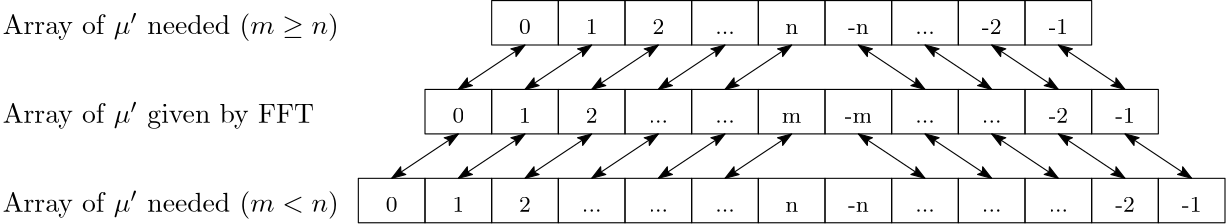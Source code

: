 <?xml version="1.0"?>
<!DOCTYPE ipe SYSTEM "ipe.dtd">
<ipe version="70107" creator="Ipe 7.1.7">
<info created="D:20151014141056" modified="D:20160720145203"/>
<ipestyle name="basic">
<symbol name="arrow/arc(spx)">
<path stroke="sym-stroke" fill="sym-stroke" pen="sym-pen">
0 0 m
-1 0.333 l
-1 -0.333 l
h
</path>
</symbol>
<symbol name="arrow/farc(spx)">
<path stroke="sym-stroke" fill="white" pen="sym-pen">
0 0 m
-1 0.333 l
-1 -0.333 l
h
</path>
</symbol>
<symbol name="arrow/ptarc(spx)">
<path stroke="sym-stroke" fill="sym-stroke" pen="sym-pen">
0 0 m
-1 0.333 l
-0.8 0 l
-1 -0.333 l
h
</path>
</symbol>
<symbol name="arrow/fptarc(spx)">
<path stroke="sym-stroke" fill="white" pen="sym-pen">
0 0 m
-1 0.333 l
-0.8 0 l
-1 -0.333 l
h
</path>
</symbol>
<symbol name="mark/circle(sx)" transformations="translations">
<path fill="sym-stroke">
0.6 0 0 0.6 0 0 e
0.4 0 0 0.4 0 0 e
</path>
</symbol>
<symbol name="mark/disk(sx)" transformations="translations">
<path fill="sym-stroke">
0.6 0 0 0.6 0 0 e
</path>
</symbol>
<symbol name="mark/fdisk(sfx)" transformations="translations">
<group>
<path fill="sym-fill">
0.5 0 0 0.5 0 0 e
</path>
<path fill="sym-stroke" fillrule="eofill">
0.6 0 0 0.6 0 0 e
0.4 0 0 0.4 0 0 e
</path>
</group>
</symbol>
<symbol name="mark/box(sx)" transformations="translations">
<path fill="sym-stroke" fillrule="eofill">
-0.6 -0.6 m
0.6 -0.6 l
0.6 0.6 l
-0.6 0.6 l
h
-0.4 -0.4 m
0.4 -0.4 l
0.4 0.4 l
-0.4 0.4 l
h
</path>
</symbol>
<symbol name="mark/square(sx)" transformations="translations">
<path fill="sym-stroke">
-0.6 -0.6 m
0.6 -0.6 l
0.6 0.6 l
-0.6 0.6 l
h
</path>
</symbol>
<symbol name="mark/fsquare(sfx)" transformations="translations">
<group>
<path fill="sym-fill">
-0.5 -0.5 m
0.5 -0.5 l
0.5 0.5 l
-0.5 0.5 l
h
</path>
<path fill="sym-stroke" fillrule="eofill">
-0.6 -0.6 m
0.6 -0.6 l
0.6 0.6 l
-0.6 0.6 l
h
-0.4 -0.4 m
0.4 -0.4 l
0.4 0.4 l
-0.4 0.4 l
h
</path>
</group>
</symbol>
<symbol name="mark/cross(sx)" transformations="translations">
<group>
<path fill="sym-stroke">
-0.43 -0.57 m
0.57 0.43 l
0.43 0.57 l
-0.57 -0.43 l
h
</path>
<path fill="sym-stroke">
-0.43 0.57 m
0.57 -0.43 l
0.43 -0.57 l
-0.57 0.43 l
h
</path>
</group>
</symbol>
<symbol name="arrow/fnormal(spx)">
<path stroke="sym-stroke" fill="white" pen="sym-pen">
0 0 m
-1 0.333 l
-1 -0.333 l
h
</path>
</symbol>
<symbol name="arrow/pointed(spx)">
<path stroke="sym-stroke" fill="sym-stroke" pen="sym-pen">
0 0 m
-1 0.333 l
-0.8 0 l
-1 -0.333 l
h
</path>
</symbol>
<symbol name="arrow/fpointed(spx)">
<path stroke="sym-stroke" fill="white" pen="sym-pen">
0 0 m
-1 0.333 l
-0.8 0 l
-1 -0.333 l
h
</path>
</symbol>
<symbol name="arrow/linear(spx)">
<path stroke="sym-stroke" pen="sym-pen">
-1 0.333 m
0 0 l
-1 -0.333 l
</path>
</symbol>
<symbol name="arrow/fdouble(spx)">
<path stroke="sym-stroke" fill="white" pen="sym-pen">
0 0 m
-1 0.333 l
-1 -0.333 l
h
-1 0 m
-2 0.333 l
-2 -0.333 l
h
</path>
</symbol>
<symbol name="arrow/double(spx)">
<path stroke="sym-stroke" fill="sym-stroke" pen="sym-pen">
0 0 m
-1 0.333 l
-1 -0.333 l
h
-1 0 m
-2 0.333 l
-2 -0.333 l
h
</path>
</symbol>
<pen name="heavier" value="0.8"/>
<pen name="fat" value="1.2"/>
<pen name="ultrafat" value="2"/>
<symbolsize name="large" value="5"/>
<symbolsize name="small" value="2"/>
<symbolsize name="tiny" value="1.1"/>
<arrowsize name="large" value="10"/>
<arrowsize name="small" value="5"/>
<arrowsize name="tiny" value="3"/>
<color name="red" value="1 0 0"/>
<color name="green" value="0 1 0"/>
<color name="blue" value="0 0 1"/>
<color name="yellow" value="1 1 0"/>
<color name="orange" value="1 0.647 0"/>
<color name="gold" value="1 0.843 0"/>
<color name="purple" value="0.627 0.125 0.941"/>
<color name="gray" value="0.745"/>
<color name="brown" value="0.647 0.165 0.165"/>
<color name="navy" value="0 0 0.502"/>
<color name="pink" value="1 0.753 0.796"/>
<color name="seagreen" value="0.18 0.545 0.341"/>
<color name="turquoise" value="0.251 0.878 0.816"/>
<color name="violet" value="0.933 0.51 0.933"/>
<color name="darkblue" value="0 0 0.545"/>
<color name="darkcyan" value="0 0.545 0.545"/>
<color name="darkgray" value="0.663"/>
<color name="darkgreen" value="0 0.392 0"/>
<color name="darkmagenta" value="0.545 0 0.545"/>
<color name="darkorange" value="1 0.549 0"/>
<color name="darkred" value="0.545 0 0"/>
<color name="lightblue" value="0.678 0.847 0.902"/>
<color name="lightcyan" value="0.878 1 1"/>
<color name="lightgray" value="0.827"/>
<color name="lightgreen" value="0.565 0.933 0.565"/>
<color name="lightyellow" value="1 1 0.878"/>
<dashstyle name="dashed" value="[4] 0"/>
<dashstyle name="dotted" value="[1 3] 0"/>
<dashstyle name="dash dotted" value="[4 2 1 2] 0"/>
<dashstyle name="dash dot dotted" value="[4 2 1 2 1 2] 0"/>
<textsize name="large" value="\large"/>
<textsize name="Large" value="\Large"/>
<textsize name="LARGE" value="\LARGE"/>
<textsize name="huge" value="\huge"/>
<textsize name="Huge" value="\Huge"/>
<textsize name="small" value="\small"/>
<textsize name="footnote" value="\footnotesize"/>
<textsize name="tiny" value="\tiny"/>
<textstyle name="center" begin="\begin{center}" end="\end{center}"/>
<textstyle name="itemize" begin="\begin{itemize}" end="\end{itemize}"/>
<textstyle name="item" begin="\begin{itemize}\item{}" end="\end{itemize}"/>
<gridsize name="4 pts" value="4"/>
<gridsize name="8 pts (~3 mm)" value="8"/>
<gridsize name="16 pts (~6 mm)" value="16"/>
<gridsize name="32 pts (~12 mm)" value="32"/>
<gridsize name="10 pts (~3.5 mm)" value="10"/>
<gridsize name="20 pts (~7 mm)" value="20"/>
<gridsize name="14 pts (~5 mm)" value="14"/>
<gridsize name="28 pts (~10 mm)" value="28"/>
<gridsize name="56 pts (~20 mm)" value="56"/>
<anglesize name="90 deg" value="90"/>
<anglesize name="60 deg" value="60"/>
<anglesize name="45 deg" value="45"/>
<anglesize name="30 deg" value="30"/>
<anglesize name="22.5 deg" value="22.5"/>
<tiling name="falling" angle="-60" step="4" width="1"/>
<tiling name="rising" angle="30" step="4" width="1"/>
</ipestyle>
<page>
<layer name="alpha"/>
<view layers="alpha" active="alpha"/>
<path layer="alpha" matrix="1.5 0 0 1 -24 0" stroke="black">
144 800 m
144 784 l
160 784 l
160 800 l
h
</path>
<path matrix="1.5 0 0 1 -24 0" stroke="black">
160 800 m
160 784 l
176 784 l
176 800 l
h
</path>
<path matrix="1.5 0 0 1 -24 0" stroke="black">
176 800 m
176 784 l
192 784 l
192 800 l
h
</path>
<path matrix="1.5 0 0 1 0 0" stroke="black">
192 800 m
192 784 l
208 784 l
208 800 l
h
</path>
<path matrix="1.5 0 0 1 0 0" stroke="black">
208 800 m
208 784 l
224 784 l
224 800 l
h
</path>
<path matrix="1.5 0 0 1 0 0" stroke="black">
240 800 m
240 784 l
256 784 l
256 800 l
h
</path>
<path matrix="1.5 0 0 1 -24 0" stroke="black">
128 800 m
128 784 l
144 784 l
144 800 l
h
</path>
<path matrix="1.5 0 0 1 0 0" stroke="black">
256 800 m
256 784 l
272 784 l
272 800 l
h
</path>
<text matrix="1.5 0 0 1 12 4" transformations="translations" pos="128 784" stroke="black" type="label" width="4.234" height="5.136" depth="0" halign="center" valign="baseline" size="footnote">1</text>
<text matrix="1.5 0 0 1 12 4" transformations="translations" pos="144 784" stroke="black" type="label" width="4.234" height="5.136" depth="0" halign="center" valign="baseline" size="footnote">2</text>
<text matrix="1.5 0 0 1 -12 4" transformations="translations" pos="128 784" stroke="black" type="label" width="4.234" height="5.136" depth="0" halign="center" valign="baseline" size="footnote">0</text>
<text matrix="1.5 0 0 1 -36 4" transformations="translations" pos="192 784" stroke="black" type="label" width="7.057" height="0.886" depth="0" halign="center" valign="baseline" size="footnote">...</text>
<text matrix="1.5 0 0 1 -84 0" transformations="translations" pos="256 788" stroke="black" type="label" width="7.057" height="3.432" depth="0" halign="center" valign="baseline" size="footnote">m</text>
<text matrix="1.5 0 0 1 -60 0" transformations="translations" pos="256 788" stroke="black" type="label" width="9.88" height="3.432" depth="0" halign="center" valign="baseline" size="footnote">-m</text>
<text matrix="1.5 0 0 1 12 0" transformations="translations" pos="256 788" stroke="black" type="label" width="7.057" height="5.136" depth="0" halign="center" valign="baseline" size="footnote">-2</text>
<text matrix="1.5 0 0 1 84 4" transformations="translations" pos="192 784" stroke="black" type="label" width="7.057" height="0.886" depth="0" halign="center" valign="baseline" size="footnote">...</text>
<text matrix="1 0 0 1 -16 88" transformations="translations" pos="32 700" stroke="black" type="label" width="112.078" height="7.497" depth="1.93" valign="baseline">Array of $\mu&apos;$ given by FFT</text>
<text matrix="1 0 0 1 -16 120" transformations="translations" pos="32 700" stroke="black" type="label" width="120.993" height="7.49" depth="2.49" valign="baseline">Array of $\mu&apos;$ needed ($m\geq n$)</text>
<path matrix="1.5 0 0 1 0 32" stroke="black">
144 800 m
144 784 l
160 784 l
160 800 l
h
</path>
<path matrix="1.5 0 0 1 0 32" stroke="black">
160 800 m
160 784 l
176 784 l
176 800 l
h
</path>
<path matrix="1.5 0 0 1 0 32" stroke="black">
176 800 m
176 784 l
192 784 l
192 800 l
h
</path>
<path matrix="1.5 0 0 1 0 32" stroke="black">
192 800 m
192 784 l
208 784 l
208 800 l
h
</path>
<path matrix="1.5 0 0 1 0 32" stroke="black">
208 800 m
208 784 l
224 784 l
224 800 l
h
</path>
<path matrix="1.5 0 0 1 -24 32" stroke="black">
240 800 m
240 784 l
256 784 l
256 800 l
h
</path>
<path matrix="1.5 0 0 1 0 32" stroke="black">
128 800 m
128 784 l
144 784 l
144 800 l
h
</path>
<path matrix="1.5 0 0 1 -24 32" stroke="black">
256 800 m
256 784 l
272 784 l
272 800 l
h
</path>
<text matrix="1.5 0 0 1 36 36" transformations="translations" pos="128 784" stroke="black" type="label" width="4.234" height="5.136" depth="0" halign="center" valign="baseline" size="footnote">1</text>
<text matrix="1.5 0 0 1 36 36" transformations="translations" pos="144 784" stroke="black" type="label" width="4.234" height="5.136" depth="0" halign="center" valign="baseline" size="footnote">2</text>
<text matrix="1.5 0 0 1 12 36" transformations="translations" pos="128 784" stroke="black" type="label" width="4.234" height="5.136" depth="0" halign="center" valign="baseline" size="footnote">0</text>
<text matrix="1.5 0 0 1 -12 36" transformations="translations" pos="192 784" stroke="black" type="label" width="7.057" height="0.886" depth="0" halign="center" valign="baseline" size="footnote">...</text>
<text matrix="1.5 0 0 1 -84 32" transformations="translations" pos="256 788" stroke="black" type="label" width="4.705" height="3.432" depth="0" halign="center" valign="baseline" size="footnote">n</text>
<text matrix="1.5 0 0 1 -60 32" transformations="translations" pos="256 788" stroke="black" type="label" width="7.527" height="3.432" depth="0" halign="center" valign="baseline" size="footnote">-n</text>
<text matrix="1.5 0 0 1 -12 32" transformations="translations" pos="256 788" stroke="black" type="label" width="7.057" height="5.136" depth="0" halign="center" valign="baseline" size="footnote">-2</text>
<text matrix="1.5 0 0 1 60 36" transformations="translations" pos="192 784" stroke="black" type="label" width="7.057" height="0.886" depth="0" halign="center" valign="baseline" size="footnote">...</text>
<text matrix="1 0 0 1 -16 56" transformations="translations" pos="32 700" stroke="black" type="label" width="120.993" height="7.49" depth="2.49" valign="baseline">Array of $\mu&apos;$ needed ($m &lt; n$)</text>
<path matrix="1.5 0 0 1 -48 -32" stroke="black">
144 800 m
144 784 l
160 784 l
160 800 l
h
</path>
<path matrix="1.5 0 0 1 -48 -32" stroke="black">
160 800 m
160 784 l
176 784 l
176 800 l
h
</path>
<path matrix="1.5 0 0 1 -48 -32" stroke="black">
176 800 m
176 784 l
192 784 l
192 800 l
h
</path>
<path matrix="1.5 0 0 1 0 -32" stroke="black">
192 800 m
192 784 l
208 784 l
208 800 l
h
</path>
<path matrix="1.5 0 0 1 0 -32" stroke="black">
208 800 m
208 784 l
224 784 l
224 800 l
h
</path>
<path matrix="1.5 0 0 1 24 -32" stroke="black">
240 800 m
240 784 l
256 784 l
256 800 l
h
</path>
<path matrix="1.5 0 0 1 -48 -32" stroke="black">
128 800 m
128 784 l
144 784 l
144 800 l
h
</path>
<path matrix="1.5 0 0 1 24 -32" stroke="black">
256 800 m
256 784 l
272 784 l
272 800 l
h
</path>
<text matrix="1.5 0 0 1 -12 -28" transformations="translations" pos="128 784" stroke="black" type="label" width="4.234" height="5.136" depth="0" halign="center" valign="baseline" size="footnote">1</text>
<text matrix="1.5 0 0 1 -12 -28" transformations="translations" pos="144 784" stroke="black" type="label" width="4.234" height="5.136" depth="0" halign="center" valign="baseline" size="footnote">2</text>
<text matrix="1.5 0 0 1 -36 -28" transformations="translations" pos="128 784" stroke="black" type="label" width="4.234" height="5.136" depth="0" halign="center" valign="baseline" size="footnote">0</text>
<text matrix="1.5 0 0 1 -60 -28" transformations="translations" pos="192 784" stroke="black" type="label" width="7.057" height="0.886" depth="0" halign="center" valign="baseline" size="footnote">...</text>
<text matrix="1.5 0 0 1 -84 -32" transformations="translations" pos="256 788" stroke="black" type="label" width="4.705" height="3.432" depth="0" halign="center" valign="baseline" size="footnote">n</text>
<text matrix="1.5 0 0 1 -60 -32" transformations="translations" pos="256 788" stroke="black" type="label" width="7.527" height="3.432" depth="0" halign="center" valign="baseline" size="footnote">-n</text>
<text matrix="1.5 0 0 1 36 -32" transformations="translations" pos="256 788" stroke="black" type="label" width="7.057" height="5.136" depth="0" halign="center" valign="baseline" size="footnote">-2</text>
<text matrix="1.5 0 0 1 108 -28" transformations="translations" pos="192 784" stroke="black" type="label" width="7.057" height="0.886" depth="0" halign="center" valign="baseline" size="footnote">...</text>
<path matrix="1.5 0 0 1 0 0" stroke="black">
176 800 m
176 784 l
192 784 l
192 800 l
h
</path>
<text matrix="1.5 0 0 1 -12 4" transformations="translations" pos="192 784" stroke="black" type="label" width="7.057" height="0.886" depth="0" halign="center" valign="baseline" size="footnote">...</text>
<path matrix="1.5 0 0 1 72 0" stroke="black">
176 800 m
176 784 l
192 784 l
192 800 l
h
</path>
<text matrix="1.5 0 0 1 60 4" transformations="translations" pos="192 784" stroke="black" type="label" width="7.057" height="0.886" depth="0" halign="center" valign="baseline" size="footnote">...</text>
<path matrix="1.5 0 0 1 -24 -32" stroke="black">
176 800 m
176 784 l
192 784 l
192 800 l
h
</path>
<text matrix="1.5 0 0 1 -36 -28" transformations="translations" pos="192 784" stroke="black" type="label" width="7.057" height="0.886" depth="0" halign="center" valign="baseline" size="footnote">...</text>
<path matrix="1.5 0 0 1 0 -32" stroke="black">
176 800 m
176 784 l
192 784 l
192 800 l
h
</path>
<text matrix="1.5 0 0 1 -12 -28" transformations="translations" pos="192 784" stroke="black" type="label" width="7.057" height="0.886" depth="0" halign="center" valign="baseline" size="footnote">...</text>
<path matrix="1.5 0 0 1 72 -32" stroke="black">
176 800 m
176 784 l
192 784 l
192 800 l
h
</path>
<text matrix="1.5 0 0 1 60 -28" transformations="translations" pos="192 784" stroke="black" type="label" width="7.057" height="0.886" depth="0" halign="center" valign="baseline" size="footnote">...</text>
<path matrix="1.5 0 0 1 96 -32" stroke="black">
176 800 m
176 784 l
192 784 l
192 800 l
h
</path>
<text matrix="1.5 0 0 1 84 -28" transformations="translations" pos="192 784" stroke="black" type="label" width="7.057" height="0.886" depth="0" halign="center" valign="baseline" size="footnote">...</text>
<path matrix="1 0 0 1 -8 240" stroke="black" arrow="pointed/small" rarrow="pointed/small">
212 576 m
188 560 l
</path>
<path matrix="1 0 0 1 16 240" stroke="black" arrow="pointed/small" rarrow="pointed/small">
212 576 m
188 560 l
</path>
<path matrix="1 0 0 1 40 240" stroke="black" arrow="pointed/small" rarrow="pointed/small">
212 576 m
188 560 l
</path>
<path matrix="1 0 0 1 64 240" stroke="black" arrow="pointed/small" rarrow="pointed/small">
212 576 m
188 560 l
</path>
<path matrix="1 0 0 1 88 240" stroke="black" arrow="pointed/small" rarrow="pointed/small">
212 576 m
188 560 l
</path>
<path matrix="1 0 0 1 -32 208" stroke="black" arrow="pointed/small" rarrow="pointed/small">
212 576 m
188 560 l
</path>
<path matrix="1 0 0 1 -8 208" stroke="black" arrow="pointed/small" rarrow="pointed/small">
212 576 m
188 560 l
</path>
<path matrix="1 0 0 1 16 208" stroke="black" arrow="pointed/small" rarrow="pointed/small">
212 576 m
188 560 l
</path>
<path matrix="1 0 0 1 40 208" stroke="black" arrow="pointed/small" rarrow="pointed/small">
212 576 m
188 560 l
</path>
<path matrix="1 0 0 1 64 208" stroke="black" arrow="pointed/small" rarrow="pointed/small">
212 576 m
188 560 l
</path>
<path matrix="1 0 0 1 88 208" stroke="black" arrow="pointed/small" rarrow="pointed/small">
212 576 m
188 560 l
</path>
<path matrix="-1 0 0 1 536 240" stroke="black" arrow="pointed/small" rarrow="pointed/small">
212 576 m
188 560 l
</path>
<path matrix="-1 0 0 1 560 240" stroke="black" arrow="pointed/small" rarrow="pointed/small">
212 576 m
188 560 l
</path>
<path matrix="-1 0 0 1 584 240" stroke="black" arrow="pointed/small" rarrow="pointed/small">
212 576 m
188 560 l
</path>
<path matrix="-1 0 0 1 608 208" stroke="black" arrow="pointed/small" rarrow="pointed/small">
212 576 m
188 560 l
</path>
<path matrix="-1 0 0 1 584 208" stroke="black" arrow="pointed/small" rarrow="pointed/small">
212 576 m
188 560 l
</path>
<path matrix="-1 0 0 1 560 208" stroke="black" arrow="pointed/small" rarrow="pointed/small">
212 576 m
188 560 l
</path>
<path matrix="-1 0 0 1 536 208" stroke="black" arrow="pointed/small" rarrow="pointed/small">
212 576 m
188 560 l
</path>
<path matrix="1.5 0 0 1 24 0" stroke="black">
256 800 m
256 784 l
272 784 l
272 800 l
h
</path>
<text matrix="1.5 0 0 1 36 0" transformations="translations" pos="256 788" stroke="black" type="label" width="7.057" height="5.136" depth="0" halign="center" valign="baseline" size="footnote">-1</text>
<path matrix="1.5 0 0 1 0 32" stroke="black">
256 800 m
256 784 l
272 784 l
272 800 l
h
</path>
<text matrix="1.5 0 0 1 12 32" transformations="translations" pos="256 788" stroke="black" type="label" width="7.057" height="5.136" depth="0" halign="center" valign="baseline" size="footnote">-1</text>
<path matrix="1.5 0 0 1 48 -32" stroke="black">
256 800 m
256 784 l
272 784 l
272 800 l
h
</path>
<text matrix="1.5 0 0 1 60 -32" transformations="translations" pos="256 788" stroke="black" type="label" width="7.057" height="5.136" depth="0" halign="center" valign="baseline" size="footnote">-1</text>
<path matrix="-1 0 0 1 608 240" stroke="black" arrow="pointed/small" rarrow="pointed/small">
212 576 m
188 560 l
</path>
<path matrix="-1 0 0 1 632 208" stroke="black" arrow="pointed/small" rarrow="pointed/small">
212 576 m
188 560 l
</path>
</page>
</ipe>
